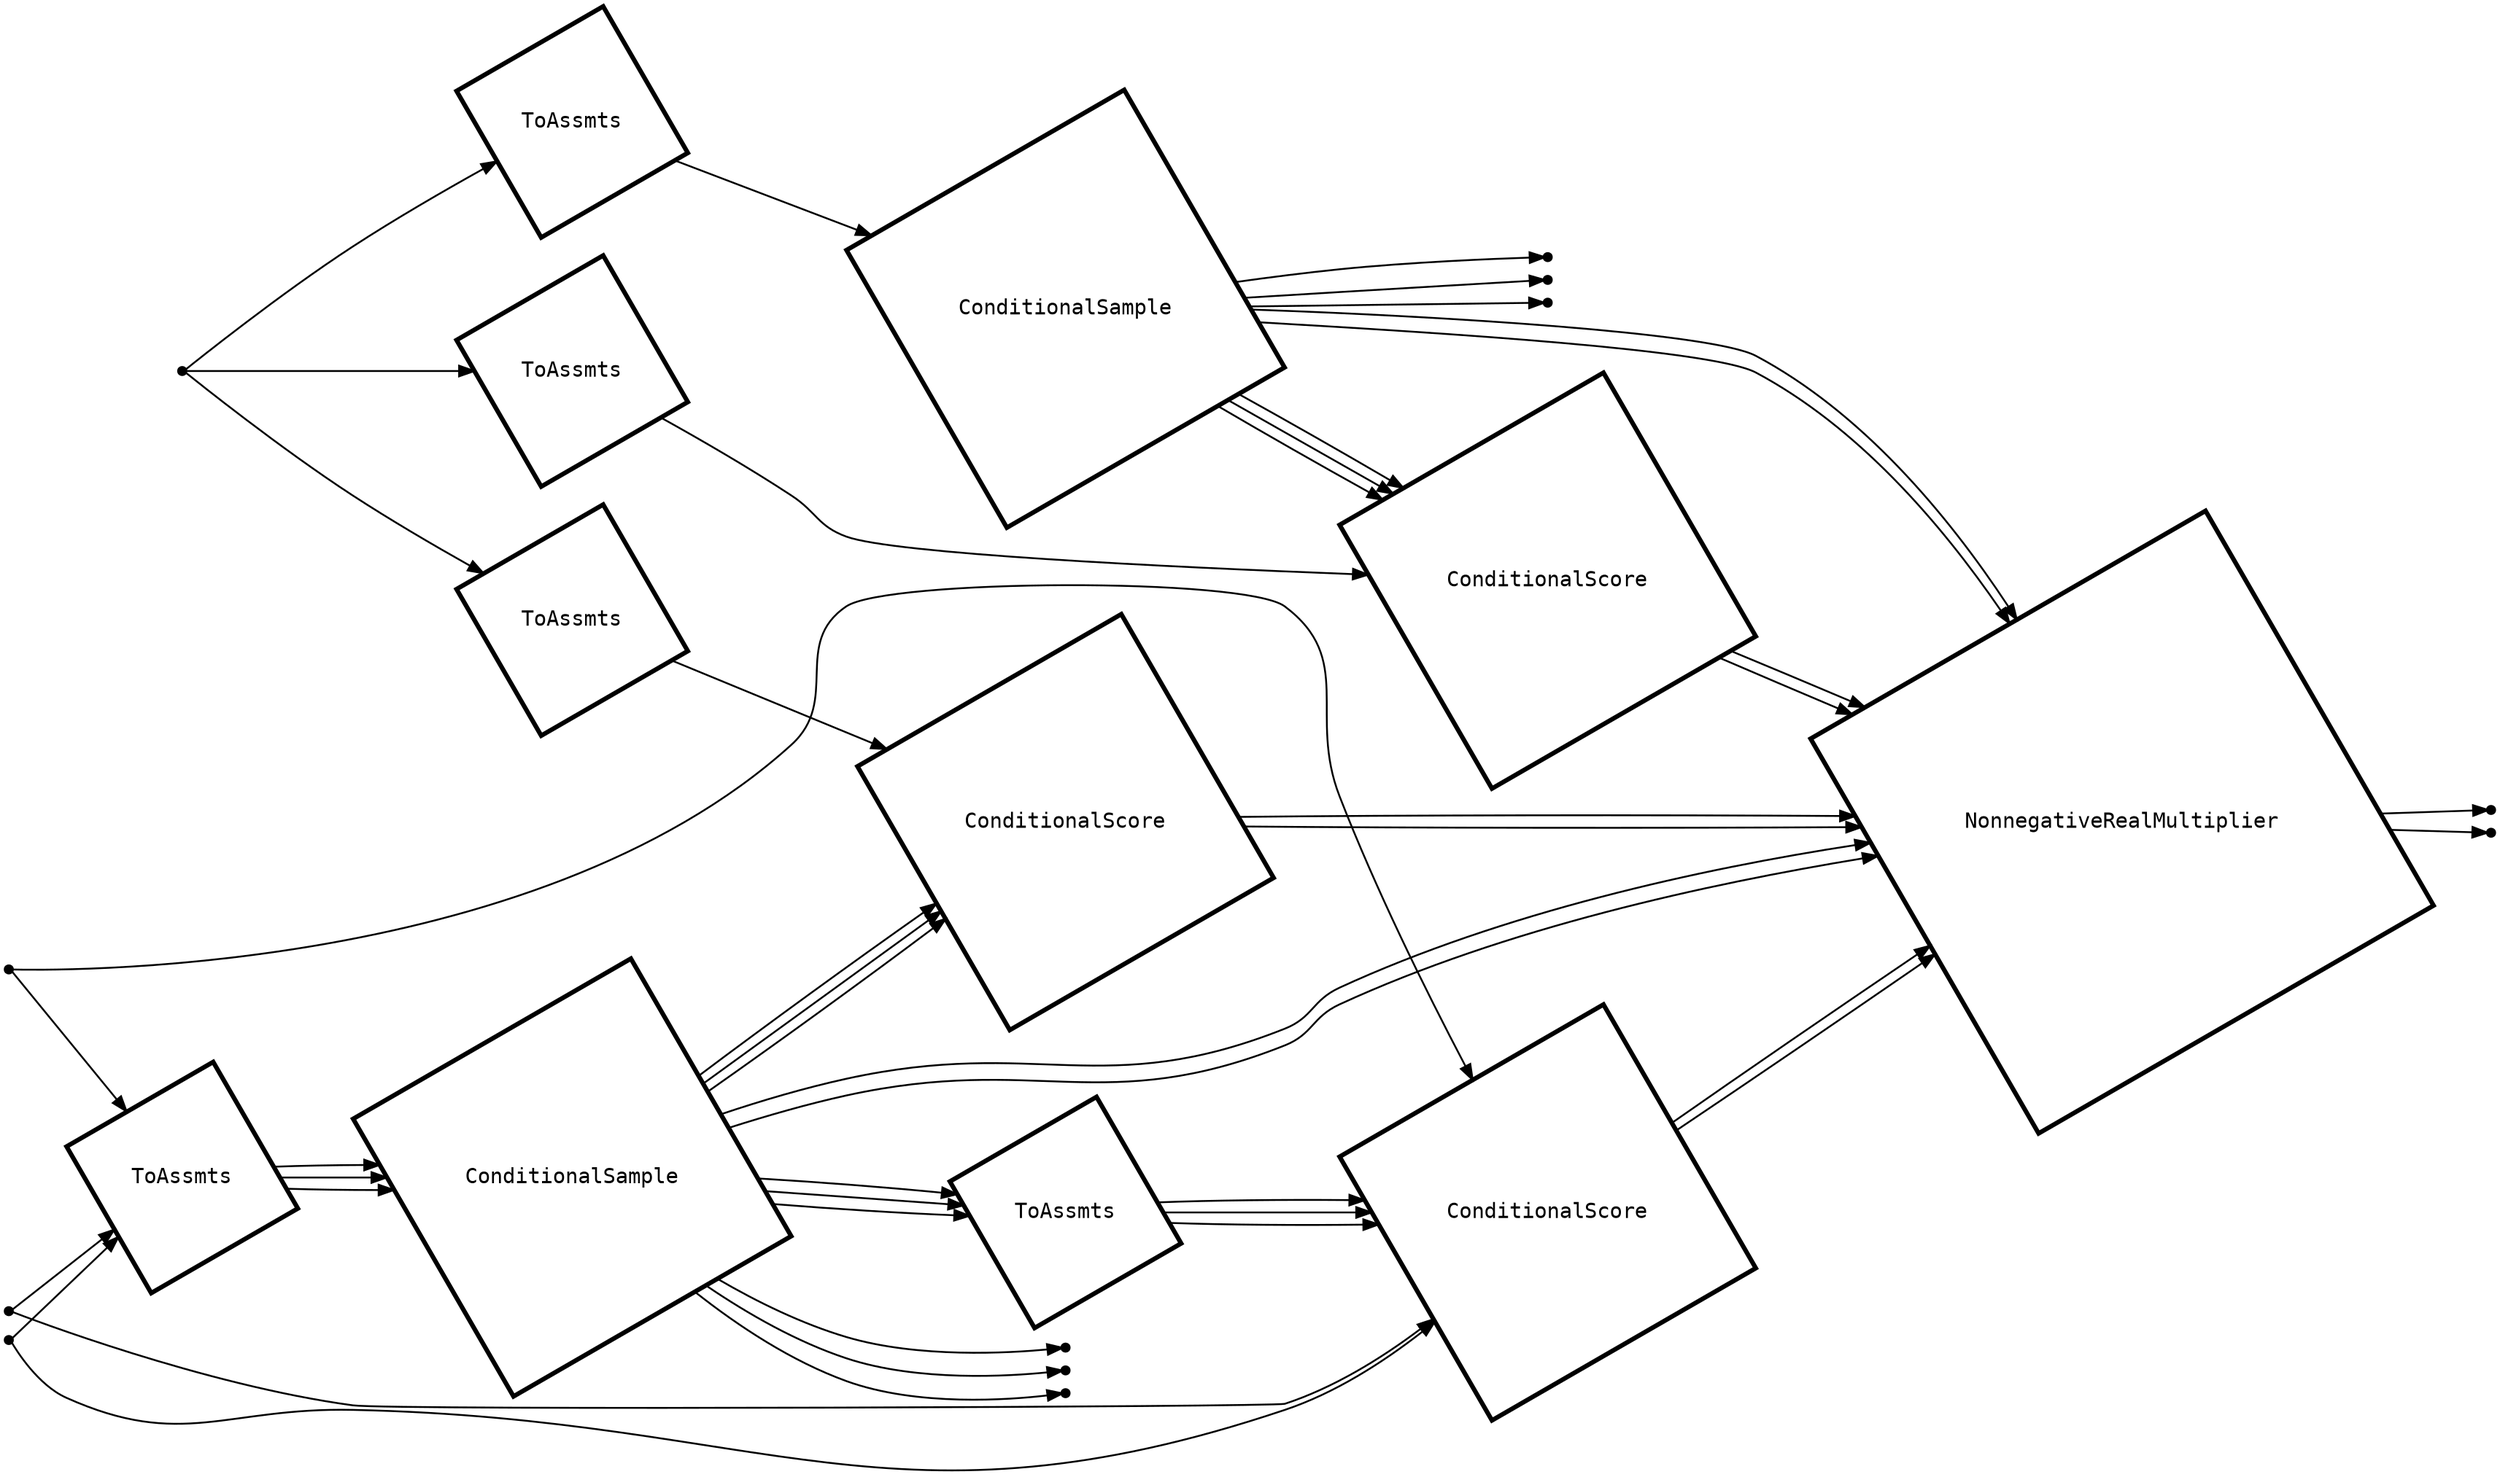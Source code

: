 digraph G {
  graph [dpi="288.0",nodesep="0.15",pack="true",rankdir="LR",ratio="compress"];
  node [fontname="Courier",orientation="30",penwidth="3.0",shape="triangle"];
  edge [fontname="Courier",labelangle="25",labeldistance="2",penwidth="1.2"];
  n1 [label="Spike",shape="point"];
  n2 [label="Spike",shape="point"];
  n3 [label="Spike",shape="point"];
  n4 [label="Spike",shape="point"];
  n5 [label="Spike",shape="point"];
  n6 [label="Spike",shape="point"];
  n7 [label="Spike",shape="point"];
  n8 [label="Spike",shape="point"];
  n9 [label="Spike",shape="point"];
  n10 [label="Spike",shape="point"];
  n11 [label="Spike",shape="point"];
  n12 [label="Spike",shape="point"];
  n13 [label="NonnegativeRealMultiplier",shape="square"];
  n14 [label="ConditionalSample",shape="square"];
  n15 [label="ConditionalSample",shape="square"];
  n16 [label="ConditionalScore",shape="square"];
  n17 [label="ConditionalScore",shape="square"];
  n18 [label="ConditionalScore",shape="square"];
  n19 [label="ToAssmts",shape="square"];
  n20 [label="ToAssmts",shape="square"];
  n21 [label="ToAssmts",shape="square"];
  n22 [label="ToAssmts",shape="square"];
  n23 [label="ToAssmts",shape="square"];
  n13 -> n5;
  n13 -> n6;
  n14 -> n10;
  n14 -> n12;
  n14 -> n9;
  n15 -> n7;
  n15 -> n11;
  n15 -> n8;
  n16 -> n13;
  n16 -> n13;
  n17 -> n13;
  n17 -> n13;
  n18 -> n13;
  n18 -> n13;
  n14 -> n13;
  n14 -> n13;
  n15 -> n13;
  n15 -> n13;
  n19 -> n15;
  n19 -> n15;
  n19 -> n15;
  n20 -> n14;
  n21 -> n18;
  n22 -> n17;
  n23 -> n16;
  n23 -> n16;
  n23 -> n16;
  n3 -> n16;
  n1 -> n16;
  n2 -> n16;
  n3 -> n19;
  n1 -> n19;
  n2 -> n19;
  n4 -> n20;
  n4 -> n21;
  n4 -> n22;
  n15 -> n18;
  n15 -> n18;
  n15 -> n18;
  n14 -> n17;
  n14 -> n17;
  n14 -> n17;
  n15 -> n23;
  n15 -> n23;
  n15 -> n23;
}
